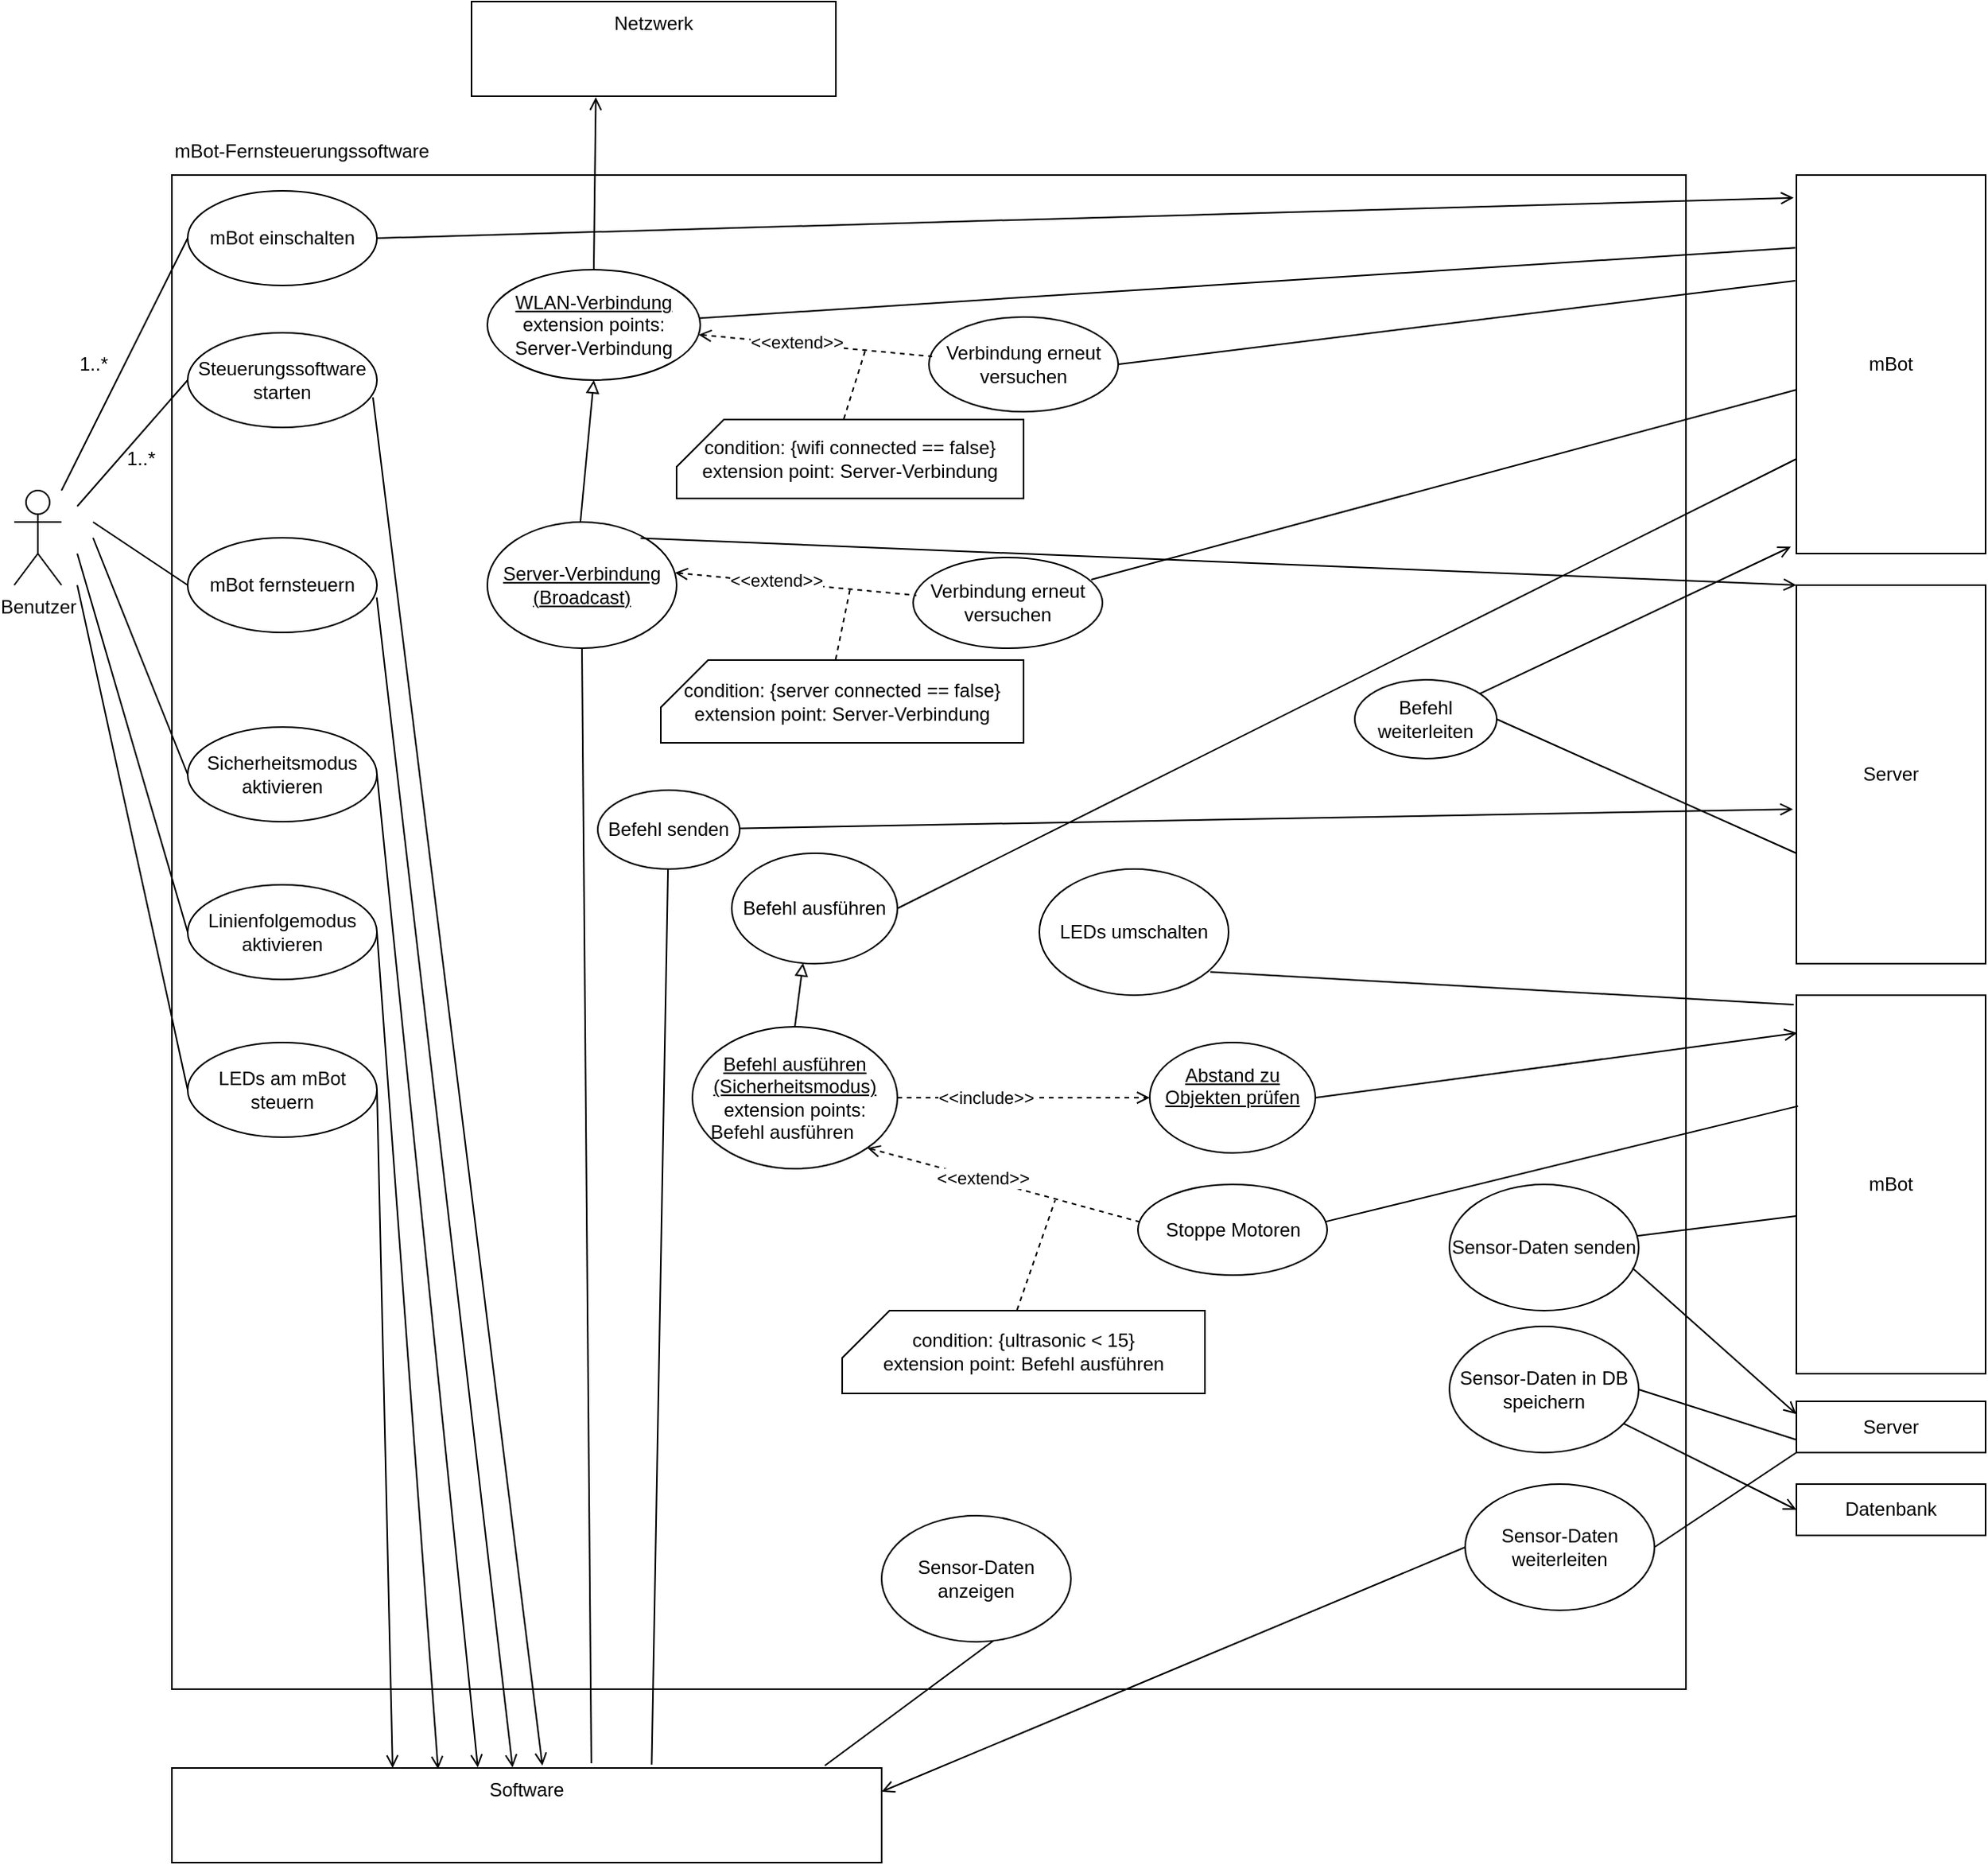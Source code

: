<mxfile version="20.3.0" type="device"><diagram id="CyV88nHg90BT396618o7" name="Seite-1"><mxGraphModel dx="1778" dy="1131" grid="1" gridSize="10" guides="1" tooltips="1" connect="1" arrows="1" fold="1" page="1" pageScale="1" pageWidth="827" pageHeight="1169" math="0" shadow="0"><root><mxCell id="0"/><mxCell id="1" parent="0"/><mxCell id="59D0tGPHcDWBA8OPoN6V-2" value="Benutzer" style="shape=umlActor;verticalLabelPosition=bottom;verticalAlign=top;html=1;outlineConnect=0;" parent="1" vertex="1"><mxGeometry x="30" y="410" width="30" height="60" as="geometry"/></mxCell><mxCell id="59D0tGPHcDWBA8OPoN6V-3" value="" style="whiteSpace=wrap;html=1;aspect=fixed;" parent="1" vertex="1"><mxGeometry x="130" y="210" width="960" height="960" as="geometry"/></mxCell><mxCell id="59D0tGPHcDWBA8OPoN6V-4" value="mBot-Fernsteuerungssoftware" style="text;html=1;strokeColor=none;fillColor=none;align=center;verticalAlign=middle;whiteSpace=wrap;rounded=0;" parent="1" vertex="1"><mxGeometry x="130" y="180" width="165" height="30" as="geometry"/></mxCell><mxCell id="8-pdHtEgWiOnvfLAUOeu-7" value="mBot fernsteuern" style="ellipse;whiteSpace=wrap;html=1;" vertex="1" parent="1"><mxGeometry x="140" y="440" width="120" height="60" as="geometry"/></mxCell><mxCell id="8-pdHtEgWiOnvfLAUOeu-8" value="Sicherheitsmodus aktivieren" style="ellipse;whiteSpace=wrap;html=1;" vertex="1" parent="1"><mxGeometry x="140" y="560" width="120" height="60" as="geometry"/></mxCell><mxCell id="8-pdHtEgWiOnvfLAUOeu-9" value="Linienfolgemodus aktivieren" style="ellipse;whiteSpace=wrap;html=1;" vertex="1" parent="1"><mxGeometry x="140" y="660" width="120" height="60" as="geometry"/></mxCell><mxCell id="8-pdHtEgWiOnvfLAUOeu-10" value="LEDs am mBot steuern" style="ellipse;whiteSpace=wrap;html=1;" vertex="1" parent="1"><mxGeometry x="140" y="760" width="120" height="60" as="geometry"/></mxCell><mxCell id="8-pdHtEgWiOnvfLAUOeu-11" value="Steuerungssoftware starten" style="ellipse;whiteSpace=wrap;html=1;" vertex="1" parent="1"><mxGeometry x="140" y="310" width="120" height="60" as="geometry"/></mxCell><mxCell id="8-pdHtEgWiOnvfLAUOeu-12" value="mBot einschalten" style="ellipse;whiteSpace=wrap;html=1;" vertex="1" parent="1"><mxGeometry x="140" y="220" width="120" height="60" as="geometry"/></mxCell><mxCell id="8-pdHtEgWiOnvfLAUOeu-16" value="" style="endArrow=none;html=1;rounded=0;entryX=0;entryY=0.5;entryDx=0;entryDy=0;" edge="1" parent="1" target="8-pdHtEgWiOnvfLAUOeu-12"><mxGeometry width="50" height="50" relative="1" as="geometry"><mxPoint x="60" y="410" as="sourcePoint"/><mxPoint x="110" y="360" as="targetPoint"/></mxGeometry></mxCell><mxCell id="8-pdHtEgWiOnvfLAUOeu-17" value="" style="endArrow=none;html=1;rounded=0;entryX=0;entryY=0.5;entryDx=0;entryDy=0;" edge="1" parent="1" target="8-pdHtEgWiOnvfLAUOeu-11"><mxGeometry width="50" height="50" relative="1" as="geometry"><mxPoint x="70" y="420" as="sourcePoint"/><mxPoint x="150" y="260" as="targetPoint"/></mxGeometry></mxCell><mxCell id="8-pdHtEgWiOnvfLAUOeu-18" value="" style="endArrow=none;html=1;rounded=0;entryX=0;entryY=0.5;entryDx=0;entryDy=0;" edge="1" parent="1" target="8-pdHtEgWiOnvfLAUOeu-7"><mxGeometry width="50" height="50" relative="1" as="geometry"><mxPoint x="80" y="430" as="sourcePoint"/><mxPoint x="150" y="330" as="targetPoint"/></mxGeometry></mxCell><mxCell id="8-pdHtEgWiOnvfLAUOeu-19" value="" style="endArrow=none;html=1;rounded=0;entryX=0;entryY=0.5;entryDx=0;entryDy=0;" edge="1" parent="1" target="8-pdHtEgWiOnvfLAUOeu-8"><mxGeometry width="50" height="50" relative="1" as="geometry"><mxPoint x="80" y="440" as="sourcePoint"/><mxPoint x="150" y="400" as="targetPoint"/></mxGeometry></mxCell><mxCell id="8-pdHtEgWiOnvfLAUOeu-21" value="" style="endArrow=none;html=1;rounded=0;entryX=0;entryY=0.5;entryDx=0;entryDy=0;" edge="1" parent="1" target="8-pdHtEgWiOnvfLAUOeu-9"><mxGeometry width="50" height="50" relative="1" as="geometry"><mxPoint x="70" y="450" as="sourcePoint"/><mxPoint x="130" y="470" as="targetPoint"/></mxGeometry></mxCell><mxCell id="8-pdHtEgWiOnvfLAUOeu-22" value="" style="endArrow=none;html=1;rounded=0;entryX=0;entryY=0.5;entryDx=0;entryDy=0;" edge="1" parent="1" target="8-pdHtEgWiOnvfLAUOeu-10"><mxGeometry width="50" height="50" relative="1" as="geometry"><mxPoint x="70" y="470" as="sourcePoint"/><mxPoint x="130" y="550" as="targetPoint"/></mxGeometry></mxCell><mxCell id="8-pdHtEgWiOnvfLAUOeu-24" value="&lt;u&gt;WLAN-Verbindung&lt;br&gt;&lt;/u&gt;extension points:&lt;br&gt;Server-Verbindung" style="ellipse;whiteSpace=wrap;html=1;" vertex="1" parent="1"><mxGeometry x="330" y="270" width="135" height="70" as="geometry"/></mxCell><mxCell id="8-pdHtEgWiOnvfLAUOeu-25" value="" style="endArrow=open;html=1;rounded=0;startArrow=none;startFill=0;endFill=0;entryX=-0.014;entryY=0.06;entryDx=0;entryDy=0;entryPerimeter=0;" edge="1" parent="1" target="8-pdHtEgWiOnvfLAUOeu-97"><mxGeometry width="50" height="50" relative="1" as="geometry"><mxPoint x="260" y="250" as="sourcePoint"/><mxPoint x="1135" y="230" as="targetPoint"/></mxGeometry></mxCell><mxCell id="8-pdHtEgWiOnvfLAUOeu-27" value="Verbindung erneut versuchen" style="ellipse;whiteSpace=wrap;html=1;" vertex="1" parent="1"><mxGeometry x="610" y="300" width="120" height="60" as="geometry"/></mxCell><mxCell id="8-pdHtEgWiOnvfLAUOeu-28" value="" style="endArrow=none;html=1;rounded=0;entryX=-0.006;entryY=0.192;entryDx=0;entryDy=0;entryPerimeter=0;" edge="1" parent="1" source="8-pdHtEgWiOnvfLAUOeu-24" target="8-pdHtEgWiOnvfLAUOeu-97"><mxGeometry width="50" height="50" relative="1" as="geometry"><mxPoint x="720" y="330" as="sourcePoint"/><mxPoint x="1120" y="260" as="targetPoint"/></mxGeometry></mxCell><mxCell id="8-pdHtEgWiOnvfLAUOeu-29" value="" style="endArrow=none;dashed=1;html=1;rounded=0;entryX=0.017;entryY=0.417;entryDx=0;entryDy=0;entryPerimeter=0;startArrow=open;startFill=0;" edge="1" parent="1" source="8-pdHtEgWiOnvfLAUOeu-24" target="8-pdHtEgWiOnvfLAUOeu-27"><mxGeometry width="50" height="50" relative="1" as="geometry"><mxPoint x="550" y="415" as="sourcePoint"/><mxPoint x="600" y="365" as="targetPoint"/></mxGeometry></mxCell><mxCell id="8-pdHtEgWiOnvfLAUOeu-30" value="&amp;lt;&amp;lt;extend&amp;gt;&amp;gt;" style="edgeLabel;html=1;align=center;verticalAlign=middle;resizable=0;points=[];" vertex="1" connectable="0" parent="8-pdHtEgWiOnvfLAUOeu-29"><mxGeometry x="-0.167" y="1" relative="1" as="geometry"><mxPoint as="offset"/></mxGeometry></mxCell><mxCell id="8-pdHtEgWiOnvfLAUOeu-32" value="" style="endArrow=none;dashed=1;html=1;rounded=0;exitX=0.482;exitY=-0.007;exitDx=0;exitDy=0;exitPerimeter=0;" edge="1" parent="1" source="8-pdHtEgWiOnvfLAUOeu-34"><mxGeometry width="50" height="50" relative="1" as="geometry"><mxPoint x="520" y="370" as="sourcePoint"/><mxPoint x="570" y="320" as="targetPoint"/></mxGeometry></mxCell><mxCell id="8-pdHtEgWiOnvfLAUOeu-34" value="condition: {wifi connected == false}&lt;br&gt;extension point: Server-Verbindung" style="shape=card;whiteSpace=wrap;html=1;" vertex="1" parent="1"><mxGeometry x="450" y="365" width="220" height="50" as="geometry"/></mxCell><mxCell id="8-pdHtEgWiOnvfLAUOeu-35" value="&lt;u&gt;Server-Verbindung (Broadcast)&lt;/u&gt;" style="ellipse;whiteSpace=wrap;html=1;" vertex="1" parent="1"><mxGeometry x="330" y="430" width="120" height="80" as="geometry"/></mxCell><mxCell id="8-pdHtEgWiOnvfLAUOeu-37" value="" style="endArrow=block;html=1;rounded=0;entryX=0.5;entryY=1;entryDx=0;entryDy=0;endFill=0;" edge="1" parent="1" target="8-pdHtEgWiOnvfLAUOeu-24"><mxGeometry width="50" height="50" relative="1" as="geometry"><mxPoint x="389" y="430" as="sourcePoint"/><mxPoint x="439" y="380" as="targetPoint"/></mxGeometry></mxCell><mxCell id="8-pdHtEgWiOnvfLAUOeu-44" value="Verbindung erneut versuchen" style="ellipse;whiteSpace=wrap;html=1;" vertex="1" parent="1"><mxGeometry x="600" y="452.5" width="120" height="57.5" as="geometry"/></mxCell><mxCell id="8-pdHtEgWiOnvfLAUOeu-45" value="" style="endArrow=none;dashed=1;html=1;rounded=0;entryX=0.017;entryY=0.417;entryDx=0;entryDy=0;entryPerimeter=0;startArrow=open;startFill=0;exitX=0.991;exitY=0.402;exitDx=0;exitDy=0;exitPerimeter=0;" edge="1" parent="1" target="8-pdHtEgWiOnvfLAUOeu-44" source="8-pdHtEgWiOnvfLAUOeu-35"><mxGeometry width="50" height="50" relative="1" as="geometry"><mxPoint x="453.926" y="463.717" as="sourcePoint"/><mxPoint x="590" y="517.5" as="targetPoint"/></mxGeometry></mxCell><mxCell id="8-pdHtEgWiOnvfLAUOeu-46" value="&amp;lt;&amp;lt;extend&amp;gt;&amp;gt;" style="edgeLabel;html=1;align=center;verticalAlign=middle;resizable=0;points=[];" vertex="1" connectable="0" parent="8-pdHtEgWiOnvfLAUOeu-45"><mxGeometry x="-0.167" y="1" relative="1" as="geometry"><mxPoint as="offset"/></mxGeometry></mxCell><mxCell id="8-pdHtEgWiOnvfLAUOeu-47" value="" style="endArrow=none;dashed=1;html=1;rounded=0;exitX=0.482;exitY=-0.007;exitDx=0;exitDy=0;exitPerimeter=0;" edge="1" parent="1" source="8-pdHtEgWiOnvfLAUOeu-48"><mxGeometry width="50" height="50" relative="1" as="geometry"><mxPoint x="510" y="522.5" as="sourcePoint"/><mxPoint x="560" y="472.5" as="targetPoint"/></mxGeometry></mxCell><mxCell id="8-pdHtEgWiOnvfLAUOeu-48" value="condition: {server connected == false}&lt;br&gt;extension point: Server-Verbindung" style="shape=card;whiteSpace=wrap;html=1;" vertex="1" parent="1"><mxGeometry x="440" y="517.5" width="230" height="52.5" as="geometry"/></mxCell><mxCell id="8-pdHtEgWiOnvfLAUOeu-49" value="" style="endArrow=none;html=1;rounded=0;exitX=1;exitY=0.5;exitDx=0;exitDy=0;entryX=-0.006;entryY=0.279;entryDx=0;entryDy=0;entryPerimeter=0;" edge="1" parent="1" source="8-pdHtEgWiOnvfLAUOeu-27" target="8-pdHtEgWiOnvfLAUOeu-97"><mxGeometry width="50" height="50" relative="1" as="geometry"><mxPoint x="641.958" y="338.759" as="sourcePoint"/><mxPoint x="1120" y="300" as="targetPoint"/></mxGeometry></mxCell><mxCell id="8-pdHtEgWiOnvfLAUOeu-50" value="" style="endArrow=none;html=1;rounded=0;exitX=0.941;exitY=0.244;exitDx=0;exitDy=0;exitPerimeter=0;" edge="1" parent="1" source="8-pdHtEgWiOnvfLAUOeu-44" target="8-pdHtEgWiOnvfLAUOeu-97"><mxGeometry width="50" height="50" relative="1" as="geometry"><mxPoint x="740" y="340" as="sourcePoint"/><mxPoint x="780" y="290" as="targetPoint"/></mxGeometry></mxCell><mxCell id="8-pdHtEgWiOnvfLAUOeu-51" value="" style="endArrow=open;html=1;rounded=0;exitX=0.5;exitY=0;exitDx=0;exitDy=0;entryX=0.341;entryY=1.011;entryDx=0;entryDy=0;entryPerimeter=0;endFill=0;" edge="1" parent="1" source="8-pdHtEgWiOnvfLAUOeu-24" target="8-pdHtEgWiOnvfLAUOeu-95"><mxGeometry width="50" height="50" relative="1" as="geometry"><mxPoint x="450" y="330" as="sourcePoint"/><mxPoint x="398" y="190" as="targetPoint"/></mxGeometry></mxCell><mxCell id="8-pdHtEgWiOnvfLAUOeu-55" value="" style="endArrow=open;html=1;rounded=0;endFill=0;entryX=0;entryY=0;entryDx=0;entryDy=0;exitX=0.81;exitY=0.128;exitDx=0;exitDy=0;exitPerimeter=0;" edge="1" parent="1" source="8-pdHtEgWiOnvfLAUOeu-35" target="8-pdHtEgWiOnvfLAUOeu-98"><mxGeometry width="50" height="50" relative="1" as="geometry"><mxPoint x="440" y="460" as="sourcePoint"/><mxPoint x="940" y="411.072" as="targetPoint"/></mxGeometry></mxCell><mxCell id="8-pdHtEgWiOnvfLAUOeu-58" value="" style="endArrow=open;html=1;rounded=0;endFill=0;exitX=1;exitY=0.5;exitDx=0;exitDy=0;entryX=0.431;entryY=-0.006;entryDx=0;entryDy=0;entryPerimeter=0;" edge="1" parent="1" source="8-pdHtEgWiOnvfLAUOeu-8" target="8-pdHtEgWiOnvfLAUOeu-93"><mxGeometry width="50" height="50" relative="1" as="geometry"><mxPoint x="260" y="690" as="sourcePoint"/><mxPoint x="360" y="1210" as="targetPoint"/></mxGeometry></mxCell><mxCell id="8-pdHtEgWiOnvfLAUOeu-62" value="" style="endArrow=none;html=1;rounded=0;entryX=0.5;entryY=1;entryDx=0;entryDy=0;exitX=0.591;exitY=-0.05;exitDx=0;exitDy=0;exitPerimeter=0;" edge="1" parent="1" source="8-pdHtEgWiOnvfLAUOeu-93" target="8-pdHtEgWiOnvfLAUOeu-35"><mxGeometry width="50" height="50" relative="1" as="geometry"><mxPoint x="365" y="850" as="sourcePoint"/><mxPoint x="415" y="800" as="targetPoint"/></mxGeometry></mxCell><mxCell id="8-pdHtEgWiOnvfLAUOeu-64" value="Befehl senden" style="ellipse;whiteSpace=wrap;html=1;" vertex="1" parent="1"><mxGeometry x="400" y="600" width="90" height="50" as="geometry"/></mxCell><mxCell id="8-pdHtEgWiOnvfLAUOeu-65" value="" style="endArrow=open;html=1;rounded=0;endFill=0;exitX=0.979;exitY=0.682;exitDx=0;exitDy=0;exitPerimeter=0;entryX=0.522;entryY=-0.024;entryDx=0;entryDy=0;entryPerimeter=0;" edge="1" parent="1" source="8-pdHtEgWiOnvfLAUOeu-11" target="8-pdHtEgWiOnvfLAUOeu-93"><mxGeometry width="50" height="50" relative="1" as="geometry"><mxPoint x="250" y="360" as="sourcePoint"/><mxPoint x="380" y="1200" as="targetPoint"/></mxGeometry></mxCell><mxCell id="8-pdHtEgWiOnvfLAUOeu-68" value="" style="endArrow=none;html=1;rounded=0;endFill=0;exitX=0.676;exitY=-0.035;exitDx=0;exitDy=0;exitPerimeter=0;" edge="1" parent="1" source="8-pdHtEgWiOnvfLAUOeu-93" target="8-pdHtEgWiOnvfLAUOeu-64"><mxGeometry width="50" height="50" relative="1" as="geometry"><mxPoint x="380" y="850" as="sourcePoint"/><mxPoint x="350" y="610" as="targetPoint"/></mxGeometry></mxCell><mxCell id="8-pdHtEgWiOnvfLAUOeu-70" value="" style="endArrow=open;html=1;rounded=0;endFill=0;entryX=-0.018;entryY=0.592;entryDx=0;entryDy=0;entryPerimeter=0;" edge="1" parent="1" source="8-pdHtEgWiOnvfLAUOeu-64" target="8-pdHtEgWiOnvfLAUOeu-98"><mxGeometry width="50" height="50" relative="1" as="geometry"><mxPoint x="385" y="585" as="sourcePoint"/><mxPoint x="810" y="620" as="targetPoint"/></mxGeometry></mxCell><mxCell id="8-pdHtEgWiOnvfLAUOeu-77" value="" style="endArrow=open;html=1;rounded=0;endFill=0;exitX=0.999;exitY=0.631;exitDx=0;exitDy=0;exitPerimeter=0;entryX=0.48;entryY=-0.006;entryDx=0;entryDy=0;entryPerimeter=0;" edge="1" parent="1" source="8-pdHtEgWiOnvfLAUOeu-7" target="8-pdHtEgWiOnvfLAUOeu-93"><mxGeometry width="50" height="50" relative="1" as="geometry"><mxPoint x="270" y="610" as="sourcePoint"/><mxPoint x="370" y="1210" as="targetPoint"/></mxGeometry></mxCell><mxCell id="8-pdHtEgWiOnvfLAUOeu-78" value="" style="endArrow=open;html=1;rounded=0;endFill=0;exitX=1;exitY=0.5;exitDx=0;exitDy=0;entryX=0.375;entryY=0.011;entryDx=0;entryDy=0;entryPerimeter=0;" edge="1" parent="1" source="8-pdHtEgWiOnvfLAUOeu-9" target="8-pdHtEgWiOnvfLAUOeu-93"><mxGeometry width="50" height="50" relative="1" as="geometry"><mxPoint x="250" y="700" as="sourcePoint"/><mxPoint x="340" y="1210" as="targetPoint"/></mxGeometry></mxCell><mxCell id="8-pdHtEgWiOnvfLAUOeu-79" value="" style="endArrow=open;html=1;rounded=0;endFill=0;exitX=1;exitY=0.5;exitDx=0;exitDy=0;entryX=0.311;entryY=0;entryDx=0;entryDy=0;entryPerimeter=0;" edge="1" parent="1" source="8-pdHtEgWiOnvfLAUOeu-10" target="8-pdHtEgWiOnvfLAUOeu-93"><mxGeometry width="50" height="50" relative="1" as="geometry"><mxPoint x="260" y="790" as="sourcePoint"/><mxPoint x="330" y="1210" as="targetPoint"/></mxGeometry></mxCell><mxCell id="8-pdHtEgWiOnvfLAUOeu-80" value="Befehl ausführen" style="ellipse;whiteSpace=wrap;html=1;" vertex="1" parent="1"><mxGeometry x="485" y="640" width="105" height="70" as="geometry"/></mxCell><mxCell id="8-pdHtEgWiOnvfLAUOeu-81" value="&lt;u&gt;Befehl ausführen (Sicherheitsmodus)&lt;br&gt;&lt;/u&gt;extension points:&lt;br&gt;Befehl ausführen&lt;span style=&quot;white-space: pre;&quot;&gt;&#9;&lt;/span&gt;" style="ellipse;whiteSpace=wrap;html=1;" vertex="1" parent="1"><mxGeometry x="460" y="750" width="130" height="90" as="geometry"/></mxCell><mxCell id="8-pdHtEgWiOnvfLAUOeu-82" value="&lt;u&gt;Abstand zu Objekten prüfen&lt;/u&gt;&lt;span style=&quot;white-space: pre;&quot;&gt;&#9;&lt;/span&gt;" style="ellipse;whiteSpace=wrap;html=1;" vertex="1" parent="1"><mxGeometry x="750" y="760" width="105" height="70" as="geometry"/></mxCell><mxCell id="8-pdHtEgWiOnvfLAUOeu-83" value="" style="endArrow=none;html=1;rounded=0;exitX=1;exitY=0.5;exitDx=0;exitDy=0;entryX=0;entryY=0.75;entryDx=0;entryDy=0;" edge="1" parent="1" source="8-pdHtEgWiOnvfLAUOeu-80" target="8-pdHtEgWiOnvfLAUOeu-97"><mxGeometry width="50" height="50" relative="1" as="geometry"><mxPoint x="760" y="780" as="sourcePoint"/><mxPoint x="810" y="730" as="targetPoint"/></mxGeometry></mxCell><mxCell id="8-pdHtEgWiOnvfLAUOeu-84" value="" style="endArrow=block;html=1;rounded=0;entryX=0.43;entryY=0.994;entryDx=0;entryDy=0;entryPerimeter=0;endFill=0;exitX=0.5;exitY=0;exitDx=0;exitDy=0;" edge="1" parent="1" source="8-pdHtEgWiOnvfLAUOeu-81" target="8-pdHtEgWiOnvfLAUOeu-80"><mxGeometry width="50" height="50" relative="1" as="geometry"><mxPoint x="510" y="750" as="sourcePoint"/><mxPoint x="560" y="700" as="targetPoint"/></mxGeometry></mxCell><mxCell id="8-pdHtEgWiOnvfLAUOeu-85" value="" style="endArrow=open;dashed=1;html=1;rounded=0;entryX=0;entryY=0.5;entryDx=0;entryDy=0;endFill=0;" edge="1" parent="1" source="8-pdHtEgWiOnvfLAUOeu-81" target="8-pdHtEgWiOnvfLAUOeu-82"><mxGeometry width="50" height="50" relative="1" as="geometry"><mxPoint x="570" y="790" as="sourcePoint"/><mxPoint x="620" y="740" as="targetPoint"/></mxGeometry></mxCell><mxCell id="8-pdHtEgWiOnvfLAUOeu-86" value="&amp;lt;&amp;lt;include&amp;gt;&amp;gt;" style="edgeLabel;html=1;align=center;verticalAlign=middle;resizable=0;points=[];" vertex="1" connectable="0" parent="8-pdHtEgWiOnvfLAUOeu-85"><mxGeometry x="-0.304" relative="1" as="geometry"><mxPoint as="offset"/></mxGeometry></mxCell><mxCell id="8-pdHtEgWiOnvfLAUOeu-87" value="" style="endArrow=open;html=1;rounded=0;endFill=0;entryX=0.004;entryY=0.1;entryDx=0;entryDy=0;exitX=1;exitY=0.5;exitDx=0;exitDy=0;entryPerimeter=0;" edge="1" parent="1" source="8-pdHtEgWiOnvfLAUOeu-82" target="8-pdHtEgWiOnvfLAUOeu-102"><mxGeometry width="50" height="50" relative="1" as="geometry"><mxPoint x="745" y="790" as="sourcePoint"/><mxPoint x="1100" y="550" as="targetPoint"/></mxGeometry></mxCell><mxCell id="8-pdHtEgWiOnvfLAUOeu-93" value="Software" style="whiteSpace=wrap;html=1;verticalAlign=top;" vertex="1" parent="1"><mxGeometry x="130" y="1220" width="450" height="60" as="geometry"/></mxCell><mxCell id="8-pdHtEgWiOnvfLAUOeu-95" value="Netzwerk" style="whiteSpace=wrap;html=1;verticalAlign=top;" vertex="1" parent="1"><mxGeometry x="320" y="100" width="231" height="60" as="geometry"/></mxCell><mxCell id="8-pdHtEgWiOnvfLAUOeu-97" value="mBot" style="rounded=0;whiteSpace=wrap;html=1;" vertex="1" parent="1"><mxGeometry x="1160" y="210" width="120" height="240" as="geometry"/></mxCell><mxCell id="8-pdHtEgWiOnvfLAUOeu-98" value="Server" style="rounded=0;whiteSpace=wrap;html=1;" vertex="1" parent="1"><mxGeometry x="1160" y="470" width="120" height="240" as="geometry"/></mxCell><mxCell id="8-pdHtEgWiOnvfLAUOeu-99" value="Befehl weiterleiten" style="ellipse;whiteSpace=wrap;html=1;" vertex="1" parent="1"><mxGeometry x="880" y="530" width="90" height="50" as="geometry"/></mxCell><mxCell id="8-pdHtEgWiOnvfLAUOeu-100" value="" style="endArrow=none;html=1;rounded=0;exitX=1;exitY=0.5;exitDx=0;exitDy=0;" edge="1" parent="1" source="8-pdHtEgWiOnvfLAUOeu-99"><mxGeometry width="50" height="50" relative="1" as="geometry"><mxPoint x="1110" y="690" as="sourcePoint"/><mxPoint x="1160" y="640" as="targetPoint"/></mxGeometry></mxCell><mxCell id="8-pdHtEgWiOnvfLAUOeu-101" value="" style="endArrow=open;html=1;rounded=0;entryX=-0.029;entryY=0.982;entryDx=0;entryDy=0;entryPerimeter=0;endFill=0;" edge="1" parent="1" source="8-pdHtEgWiOnvfLAUOeu-99" target="8-pdHtEgWiOnvfLAUOeu-97"><mxGeometry width="50" height="50" relative="1" as="geometry"><mxPoint x="950" y="530" as="sourcePoint"/><mxPoint x="1000" y="480" as="targetPoint"/></mxGeometry></mxCell><mxCell id="8-pdHtEgWiOnvfLAUOeu-102" value="mBot" style="rounded=0;whiteSpace=wrap;html=1;" vertex="1" parent="1"><mxGeometry x="1160" y="730" width="120" height="240" as="geometry"/></mxCell><mxCell id="8-pdHtEgWiOnvfLAUOeu-110" value="Stoppe Motoren" style="ellipse;whiteSpace=wrap;html=1;" vertex="1" parent="1"><mxGeometry x="742.5" y="850" width="120" height="57.5" as="geometry"/></mxCell><mxCell id="8-pdHtEgWiOnvfLAUOeu-111" value="" style="endArrow=none;dashed=1;html=1;rounded=0;entryX=0.017;entryY=0.417;entryDx=0;entryDy=0;entryPerimeter=0;startArrow=open;startFill=0;exitX=1;exitY=1;exitDx=0;exitDy=0;" edge="1" parent="1" source="8-pdHtEgWiOnvfLAUOeu-81" target="8-pdHtEgWiOnvfLAUOeu-110"><mxGeometry width="50" height="50" relative="1" as="geometry"><mxPoint x="758.92" y="922.16" as="sourcePoint"/><mxPoint x="900" y="977.5" as="targetPoint"/></mxGeometry></mxCell><mxCell id="8-pdHtEgWiOnvfLAUOeu-112" value="&amp;lt;&amp;lt;extend&amp;gt;&amp;gt;" style="edgeLabel;html=1;align=center;verticalAlign=middle;resizable=0;points=[];" vertex="1" connectable="0" parent="8-pdHtEgWiOnvfLAUOeu-111"><mxGeometry x="-0.167" y="1" relative="1" as="geometry"><mxPoint as="offset"/></mxGeometry></mxCell><mxCell id="8-pdHtEgWiOnvfLAUOeu-113" value="" style="endArrow=none;dashed=1;html=1;rounded=0;exitX=0.482;exitY=-0.007;exitDx=0;exitDy=0;exitPerimeter=0;" edge="1" parent="1" source="8-pdHtEgWiOnvfLAUOeu-114"><mxGeometry width="50" height="50" relative="1" as="geometry"><mxPoint x="820" y="982.5" as="sourcePoint"/><mxPoint x="690" y="860" as="targetPoint"/></mxGeometry></mxCell><mxCell id="8-pdHtEgWiOnvfLAUOeu-114" value="condition: {ultrasonic &amp;lt; 15}&lt;br&gt;extension point: Befehl ausführen" style="shape=card;whiteSpace=wrap;html=1;" vertex="1" parent="1"><mxGeometry x="555" y="930" width="230" height="52.5" as="geometry"/></mxCell><mxCell id="8-pdHtEgWiOnvfLAUOeu-115" value="" style="endArrow=none;html=1;rounded=0;entryX=0.009;entryY=0.293;entryDx=0;entryDy=0;entryPerimeter=0;exitX=0.988;exitY=0.412;exitDx=0;exitDy=0;exitPerimeter=0;" edge="1" parent="1" source="8-pdHtEgWiOnvfLAUOeu-110" target="8-pdHtEgWiOnvfLAUOeu-102"><mxGeometry width="50" height="50" relative="1" as="geometry"><mxPoint x="862.5" y="875" as="sourcePoint"/><mxPoint x="912.5" y="825" as="targetPoint"/></mxGeometry></mxCell><mxCell id="8-pdHtEgWiOnvfLAUOeu-117" value="LEDs umschalten" style="ellipse;whiteSpace=wrap;html=1;" vertex="1" parent="1"><mxGeometry x="680" y="650" width="120" height="80" as="geometry"/></mxCell><mxCell id="8-pdHtEgWiOnvfLAUOeu-119" value="" style="endArrow=none;html=1;rounded=0;entryX=0.903;entryY=0.815;entryDx=0;entryDy=0;entryPerimeter=0;exitX=-0.014;exitY=0.025;exitDx=0;exitDy=0;exitPerimeter=0;" edge="1" parent="1" source="8-pdHtEgWiOnvfLAUOeu-102" target="8-pdHtEgWiOnvfLAUOeu-117"><mxGeometry width="50" height="50" relative="1" as="geometry"><mxPoint x="830" y="770" as="sourcePoint"/><mxPoint x="880" y="720" as="targetPoint"/></mxGeometry></mxCell><mxCell id="8-pdHtEgWiOnvfLAUOeu-120" value="Sensor-Daten anzeigen" style="ellipse;whiteSpace=wrap;html=1;" vertex="1" parent="1"><mxGeometry x="580" y="1060" width="120" height="80" as="geometry"/></mxCell><mxCell id="8-pdHtEgWiOnvfLAUOeu-121" value="" style="endArrow=none;html=1;rounded=0;exitX=0.92;exitY=-0.025;exitDx=0;exitDy=0;exitPerimeter=0;entryX=0.59;entryY=0.992;entryDx=0;entryDy=0;entryPerimeter=0;" edge="1" parent="1" source="8-pdHtEgWiOnvfLAUOeu-93" target="8-pdHtEgWiOnvfLAUOeu-120"><mxGeometry width="50" height="50" relative="1" as="geometry"><mxPoint x="490" y="1140" as="sourcePoint"/><mxPoint x="540" y="1090" as="targetPoint"/></mxGeometry></mxCell><mxCell id="8-pdHtEgWiOnvfLAUOeu-122" value="Sensor-Daten senden" style="ellipse;whiteSpace=wrap;html=1;" vertex="1" parent="1"><mxGeometry x="940" y="850" width="120" height="80" as="geometry"/></mxCell><mxCell id="8-pdHtEgWiOnvfLAUOeu-123" value="" style="endArrow=none;html=1;rounded=0;" edge="1" parent="1" source="8-pdHtEgWiOnvfLAUOeu-122"><mxGeometry width="50" height="50" relative="1" as="geometry"><mxPoint x="1110" y="920" as="sourcePoint"/><mxPoint x="1160" y="870" as="targetPoint"/></mxGeometry></mxCell><mxCell id="8-pdHtEgWiOnvfLAUOeu-124" value="" style="endArrow=open;html=1;rounded=0;entryX=0;entryY=0.25;entryDx=0;entryDy=0;exitX=0.967;exitY=0.663;exitDx=0;exitDy=0;exitPerimeter=0;endFill=0;" edge="1" parent="1" source="8-pdHtEgWiOnvfLAUOeu-122" target="8-pdHtEgWiOnvfLAUOeu-126"><mxGeometry width="50" height="50" relative="1" as="geometry"><mxPoint x="1020" y="670" as="sourcePoint"/><mxPoint x="1070" y="620" as="targetPoint"/></mxGeometry></mxCell><mxCell id="8-pdHtEgWiOnvfLAUOeu-126" value="Server" style="rounded=0;whiteSpace=wrap;html=1;" vertex="1" parent="1"><mxGeometry x="1160" y="987.5" width="120" height="32.5" as="geometry"/></mxCell><mxCell id="8-pdHtEgWiOnvfLAUOeu-127" value="Sensor-Daten in DB speichern" style="ellipse;whiteSpace=wrap;html=1;" vertex="1" parent="1"><mxGeometry x="940" y="940" width="120" height="80" as="geometry"/></mxCell><mxCell id="8-pdHtEgWiOnvfLAUOeu-128" value="" style="endArrow=none;html=1;rounded=0;entryX=0;entryY=0.75;entryDx=0;entryDy=0;exitX=1;exitY=0.5;exitDx=0;exitDy=0;" edge="1" parent="1" source="8-pdHtEgWiOnvfLAUOeu-127" target="8-pdHtEgWiOnvfLAUOeu-126"><mxGeometry width="50" height="50" relative="1" as="geometry"><mxPoint x="1050" y="1020" as="sourcePoint"/><mxPoint x="1100" y="970" as="targetPoint"/></mxGeometry></mxCell><mxCell id="8-pdHtEgWiOnvfLAUOeu-129" value="Datenbank" style="rounded=0;whiteSpace=wrap;html=1;" vertex="1" parent="1"><mxGeometry x="1160" y="1040" width="120" height="32.5" as="geometry"/></mxCell><mxCell id="8-pdHtEgWiOnvfLAUOeu-130" value="" style="endArrow=open;html=1;rounded=0;entryX=0;entryY=0.5;entryDx=0;entryDy=0;exitX=0.92;exitY=0.77;exitDx=0;exitDy=0;exitPerimeter=0;endFill=0;" edge="1" parent="1" source="8-pdHtEgWiOnvfLAUOeu-127" target="8-pdHtEgWiOnvfLAUOeu-129"><mxGeometry width="50" height="50" relative="1" as="geometry"><mxPoint x="1040" y="1045" as="sourcePoint"/><mxPoint x="1090" y="995" as="targetPoint"/></mxGeometry></mxCell><mxCell id="8-pdHtEgWiOnvfLAUOeu-131" value="Sensor-Daten weiterleiten" style="ellipse;whiteSpace=wrap;html=1;" vertex="1" parent="1"><mxGeometry x="950" y="1040" width="120" height="80" as="geometry"/></mxCell><mxCell id="8-pdHtEgWiOnvfLAUOeu-133" value="" style="endArrow=none;html=1;rounded=0;exitX=1;exitY=0.5;exitDx=0;exitDy=0;" edge="1" parent="1" source="8-pdHtEgWiOnvfLAUOeu-131"><mxGeometry width="50" height="50" relative="1" as="geometry"><mxPoint x="1110" y="1070" as="sourcePoint"/><mxPoint x="1160" y="1020" as="targetPoint"/></mxGeometry></mxCell><mxCell id="8-pdHtEgWiOnvfLAUOeu-137" value="" style="endArrow=open;html=1;rounded=0;entryX=1;entryY=0.25;entryDx=0;entryDy=0;exitX=0;exitY=0.5;exitDx=0;exitDy=0;endFill=0;" edge="1" parent="1" source="8-pdHtEgWiOnvfLAUOeu-131" target="8-pdHtEgWiOnvfLAUOeu-93"><mxGeometry width="50" height="50" relative="1" as="geometry"><mxPoint x="880" y="1070" as="sourcePoint"/><mxPoint x="930" y="1020" as="targetPoint"/></mxGeometry></mxCell><mxCell id="8-pdHtEgWiOnvfLAUOeu-138" value="1..*" style="text;html=1;align=center;verticalAlign=middle;resizable=0;points=[];autosize=1;strokeColor=none;fillColor=none;" vertex="1" parent="1"><mxGeometry x="90" y="375" width="40" height="30" as="geometry"/></mxCell><mxCell id="8-pdHtEgWiOnvfLAUOeu-139" value="1..*" style="text;html=1;align=center;verticalAlign=middle;resizable=0;points=[];autosize=1;strokeColor=none;fillColor=none;" vertex="1" parent="1"><mxGeometry x="60" y="315" width="40" height="30" as="geometry"/></mxCell></root></mxGraphModel></diagram></mxfile>